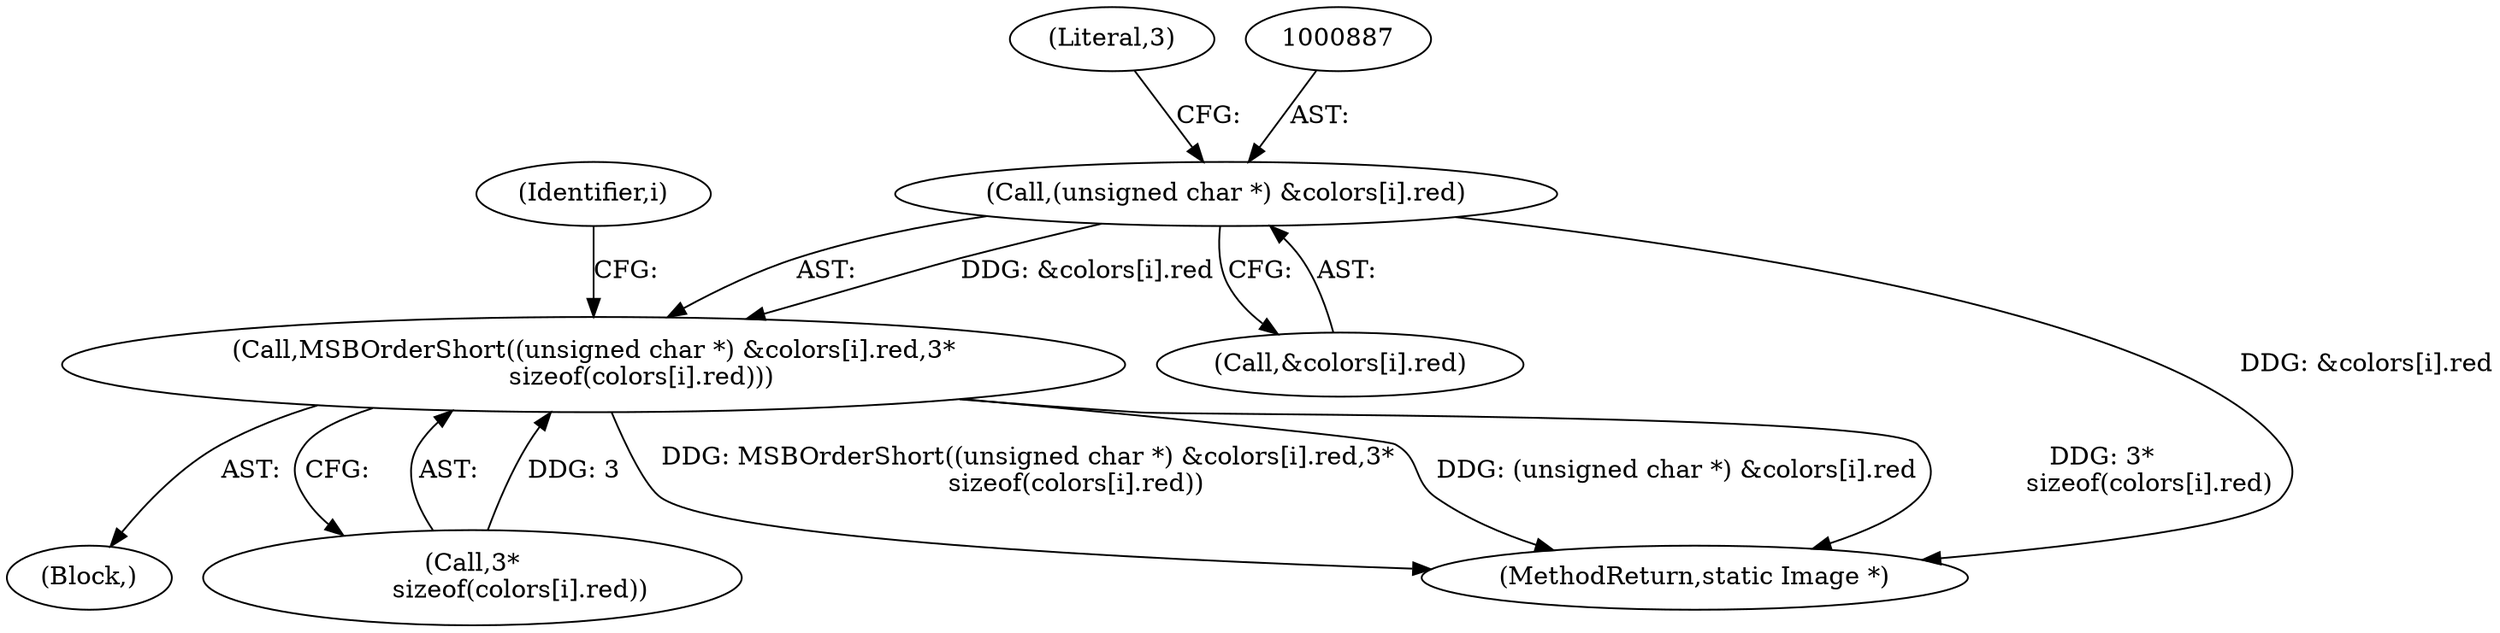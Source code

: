 digraph "0_ImageMagick6_f663dfb8431c97d95682a2b533cca1c8233d21b4@array" {
"1000886" [label="(Call,(unsigned char *) &colors[i].red)"];
"1000885" [label="(Call,MSBOrderShort((unsigned char *) &colors[i].red,3*\n            sizeof(colors[i].red)))"];
"1000895" [label="(Literal,3)"];
"1000894" [label="(Call,3*\n            sizeof(colors[i].red))"];
"1000885" [label="(Call,MSBOrderShort((unsigned char *) &colors[i].red,3*\n            sizeof(colors[i].red)))"];
"1000869" [label="(Block,)"];
"1000888" [label="(Call,&colors[i].red)"];
"1000868" [label="(Identifier,i)"];
"1000886" [label="(Call,(unsigned char *) &colors[i].red)"];
"1001840" [label="(MethodReturn,static Image *)"];
"1000886" -> "1000885"  [label="AST: "];
"1000886" -> "1000888"  [label="CFG: "];
"1000887" -> "1000886"  [label="AST: "];
"1000888" -> "1000886"  [label="AST: "];
"1000895" -> "1000886"  [label="CFG: "];
"1000886" -> "1001840"  [label="DDG: &colors[i].red"];
"1000886" -> "1000885"  [label="DDG: &colors[i].red"];
"1000885" -> "1000869"  [label="AST: "];
"1000885" -> "1000894"  [label="CFG: "];
"1000894" -> "1000885"  [label="AST: "];
"1000868" -> "1000885"  [label="CFG: "];
"1000885" -> "1001840"  [label="DDG: MSBOrderShort((unsigned char *) &colors[i].red,3*\n            sizeof(colors[i].red))"];
"1000885" -> "1001840"  [label="DDG: (unsigned char *) &colors[i].red"];
"1000885" -> "1001840"  [label="DDG: 3*\n            sizeof(colors[i].red)"];
"1000894" -> "1000885"  [label="DDG: 3"];
}
